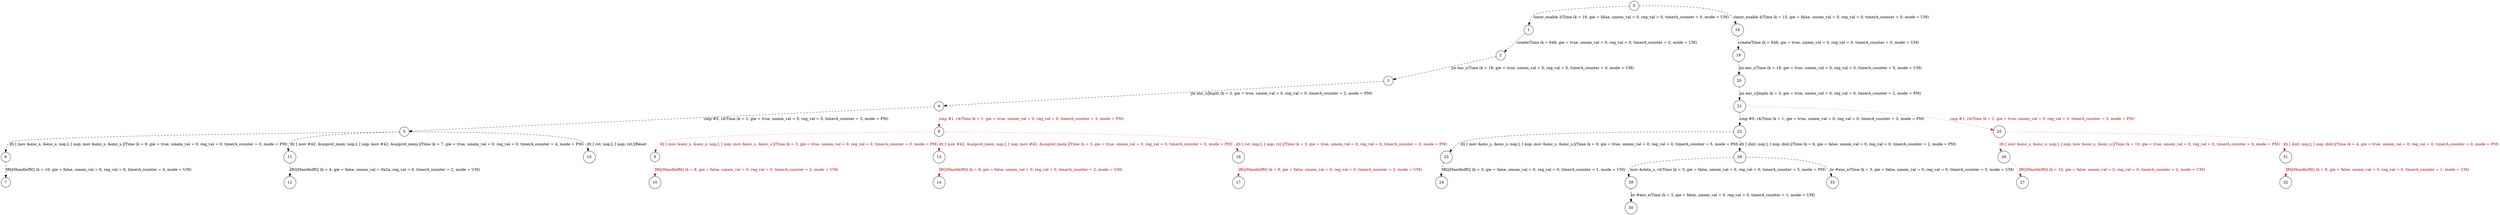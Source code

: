 digraph G {
  0 [shape=circle, ];
  1 [shape=circle, ];
  2 [shape=circle, ];
  3 [shape=circle, ];
  4 [shape=circle, ];
  5 [shape=circle, ];
  6 [shape=circle, ];
  7 [shape=circle, ];
  8 [shape=circle, ];
  9 [shape=circle, ];
  10 [shape=circle, ];
  11 [shape=circle, ];
  12 [shape=circle, ];
  13 [shape=circle, ];
  14 [shape=circle, ];
  15 [shape=circle, ];
  16 [shape=circle, ];
  17 [shape=circle, ];
  18 [shape=circle, ];
  19 [shape=circle, ];
  20 [shape=circle, ];
  21 [shape=circle, ];
  22 [shape=circle, ];
  23 [shape=circle, ];
  24 [shape=circle, ];
  25 [shape=circle, ];
  26 [shape=circle, ];
  27 [shape=circle, ];
  28 [shape=circle, ];
  29 [shape=circle, ];
  30 [shape=circle, ];
  31 [shape=circle, ];
  32 [shape=circle, ];
  33 [shape=circle, ];
  
  
  0 -> 1 [fontcolor="#000000", color="#000000",
          label="timer_enable 3/Time (k = 16, gie = false, umem_val = 0, reg_val = 0, timerA_counter = 0, mode = UM)",
          style="dashed", ];
  0 -> 18 [fontcolor="#000000", color="#000000",
           label="timer_enable 4/Time (k = 15, gie = false, umem_val = 0, reg_val = 0, timerA_counter = 0, mode = UM)",
           style="dashed", ];
  1 -> 2 [fontcolor="#000000", color="#000000",
          label="create/Time (k = 648, gie = true, umem_val = 0, reg_val = 0, timerA_counter = 0, mode = UM)",
          style="dashed", ];
  2 -> 3 [fontcolor="#000000", color="#000000",
          label="jin enc_s/Time (k = 18, gie = true, umem_val = 0, reg_val = 0, timerA_counter = 0, mode = UM)",
          style="dashed", ];
  3 -> 4 [fontcolor="#000000", color="#000000",
          label="jin enc_s/JmpIn (k = 3, gie = true, umem_val = 0, reg_val = 0, timerA_counter = 2, mode = PM)",
          style="dashed", ];
  4 -> 5 [fontcolor="#000000", color="#000000",
          label="cmp #0, r4/Time (k = 1, gie = true, umem_val = 0, reg_val = 0, timerA_counter = 3, mode = PM)",
          style="dashed", ];
  4 -> 8 [fontcolor="#A40000", color="#A40000",
          label="cmp #1, r4/Time (k = 1, gie = true, umem_val = 0, reg_val = 0, timerA_counter = 3, mode = PM)",
          style="dotted", ];
  5 -> 6 [fontcolor="#000000", color="#000000",
          label="ifz [ mov &enc_s, &enc_s; nop;], [ nop; mov &enc_s, &enc_s;]/Time (k = 9, gie = true, umem_val = 0, reg_val = 0, timerA_counter = 0, mode = PM)",
          style="dashed", ];
  5 -> 11 [fontcolor="#000000", color="#000000",
           label="ifz [ mov #42, &unprot_mem; nop;], [ nop; mov #42, &unprot_mem;]/Time (k = 7, gie = true, umem_val = 0, reg_val = 0, timerA_counter = 4, mode = PM)",
           style="dashed", ];
  5 -> 15 [fontcolor="#000000", color="#000000",
           label="ifz [ rst; nop;], [ nop; rst;]/Reset", style="dashed", ];
  6 -> 7 [fontcolor="#000000", color="#000000",
          label="IRQ/HandleIRQ (k = 10, gie = false, umem_val = 0, reg_val = 0, timerA_counter = 4, mode = UM)",
          style="dashed", ];
  8 -> 9 [fontcolor="#A40000", color="#A40000",
          label="ifz [ mov &enc_s, &enc_s; nop;], [ nop; mov &enc_s, &enc_s;]/Time (k = 3, gie = true, umem_val = 0, reg_val = 0, timerA_counter = 0, mode = PM)",
          style="dotted", ];
  8 -> 13 [fontcolor="#A40000", color="#A40000",
           label="ifz [ mov #42, &unprot_mem; nop;], [ nop; mov #42, &unprot_mem;]/Time (k = 3, gie = true, umem_val = 0, reg_val = 0, timerA_counter = 0, mode = PM)",
           style="dotted", ];
  8 -> 16 [fontcolor="#A40000", color="#A40000",
           label="ifz [ rst; nop;], [ nop; rst;]/Time (k = 3, gie = true, umem_val = 0, reg_val = 0, timerA_counter = 0, mode = PM)",
           style="dotted", ];
  9 -> 10 [fontcolor="#A40000", color="#A40000",
           label="IRQ/HandleIRQ (k = 8, gie = false, umem_val = 0, reg_val = 0, timerA_counter = 2, mode = UM)",
           style="dotted", ];
  11 -> 12 [fontcolor="#000000", color="#000000",
            label="IRQ/HandleIRQ (k = 4, gie = false, umem_val = 0x2a, reg_val = 0, timerA_counter = 2, mode = UM)",
            style="dashed", ];
  13 -> 14 [fontcolor="#A40000", color="#A40000",
            label="IRQ/HandleIRQ (k = 8, gie = false, umem_val = 0, reg_val = 0, timerA_counter = 2, mode = UM)",
            style="dotted", ];
  16 -> 17 [fontcolor="#A40000", color="#A40000",
            label="IRQ/HandleIRQ (k = 8, gie = false, umem_val = 0, reg_val = 0, timerA_counter = 2, mode = UM)",
            style="dotted", ];
  18 -> 19 [fontcolor="#000000", color="#000000",
            label="create/Time (k = 648, gie = true, umem_val = 0, reg_val = 0, timerA_counter = 0, mode = UM)",
            style="dashed", ];
  19 -> 20 [fontcolor="#000000", color="#000000",
            label="jin enc_s/Time (k = 18, gie = true, umem_val = 0, reg_val = 0, timerA_counter = 0, mode = UM)",
            style="dashed", ];
  20 -> 21 [fontcolor="#000000", color="#000000",
            label="jin enc_s/JmpIn (k = 3, gie = true, umem_val = 0, reg_val = 0, timerA_counter = 2, mode = PM)",
            style="dashed", ];
  21 -> 22 [fontcolor="#000000", color="#000000",
            label="cmp #0, r4/Time (k = 1, gie = true, umem_val = 0, reg_val = 0, timerA_counter = 3, mode = PM)",
            style="dashed", ];
  21 -> 25 [fontcolor="#A40000", color="#A40000",
            label="cmp #1, r4/Time (k = 1, gie = true, umem_val = 0, reg_val = 0, timerA_counter = 3, mode = PM)",
            style="dotted", ];
  22 -> 23 [fontcolor="#000000", color="#000000",
            label="ifz [ mov &enc_s, &enc_s; nop;], [ nop; mov &enc_s, &enc_s;]/Time (k = 9, gie = true, umem_val = 0, reg_val = 0, timerA_counter = 5, mode = PM)",
            style="dashed", ];
  22 -> 28 [fontcolor="#000000", color="#000000",
            label="ifz [ dint; nop;], [ nop; dint;]/Time (k = 6, gie = false, umem_val = 0, reg_val = 0, timerA_counter = 2, mode = PM)",
            style="dashed", ];
  23 -> 24 [fontcolor="#000000", color="#000000",
            label="IRQ/HandleIRQ (k = 3, gie = false, umem_val = 0, reg_val = 0, timerA_counter = 1, mode = UM)",
            style="dashed", ];
  25 -> 26 [fontcolor="#A40000", color="#A40000",
            label="ifz [ mov &enc_s, &enc_s; nop;], [ nop; mov &enc_s, &enc_s;]/Time (k = 10, gie = true, umem_val = 0, reg_val = 0, timerA_counter = 6, mode = PM)",
            style="dotted", ];
  25 -> 31 [fontcolor="#A40000", color="#A40000",
            label="ifz [ dint; nop;], [ nop; dint;]/Time (k = 4, gie = true, umem_val = 0, reg_val = 0, timerA_counter = 0, mode = PM)",
            style="dotted", ];
  26 -> 27 [fontcolor="#A40000", color="#A40000",
            label="IRQ/HandleIRQ (k = 10, gie = false, umem_val = 0, reg_val = 0, timerA_counter = 2, mode = UM)",
            style="dotted", ];
  28 -> 29 [fontcolor="#000000", color="#000000",
            label="mov &data_s, r4/Time (k = 3, gie = false, umem_val = 0, reg_val = 0, timerA_counter = 5, mode = PM)",
            style="dashed", ];
  28 -> 33 [fontcolor="#000000", color="#000000",
            label="br #enc_e/Time (k = 3, gie = false, umem_val = 0, reg_val = 0, timerA_counter = 5, mode = UM)",
            style="dashed", ];
  29 -> 30 [fontcolor="#000000", color="#000000",
            label="br #enc_e/Time (k = 3, gie = false, umem_val = 0, reg_val = 0, timerA_counter = 1, mode = UM)",
            style="dashed", ];
  31 -> 32 [fontcolor="#A40000", color="#A40000",
            label="IRQ/HandleIRQ (k = 8, gie = false, umem_val = 0, reg_val = 0, timerA_counter = 1, mode = UM)",
            style="dotted", ];
  
  }